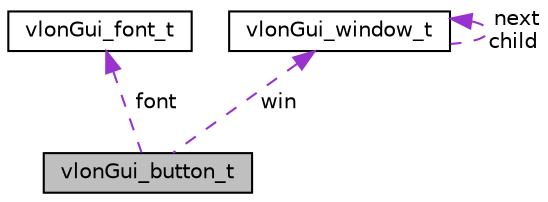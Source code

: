 digraph "vlonGui_button_t"
{
  edge [fontname="Helvetica",fontsize="10",labelfontname="Helvetica",labelfontsize="10"];
  node [fontname="Helvetica",fontsize="10",shape=record];
  Node1 [label="vlonGui_button_t",height=0.2,width=0.4,color="black", fillcolor="grey75", style="filled", fontcolor="black"];
  Node2 -> Node1 [dir="back",color="darkorchid3",fontsize="10",style="dashed",label=" font" ,fontname="Helvetica"];
  Node2 [label="vlonGui_font_t",height=0.2,width=0.4,color="black", fillcolor="white", style="filled",URL="$structvlonGui__font__t.html"];
  Node3 -> Node1 [dir="back",color="darkorchid3",fontsize="10",style="dashed",label=" win" ,fontname="Helvetica"];
  Node3 [label="vlonGui_window_t",height=0.2,width=0.4,color="black", fillcolor="white", style="filled",URL="$structvlonGui__window__t.html",tooltip="hfdugfgofugufuoauogu "];
  Node3 -> Node3 [dir="back",color="darkorchid3",fontsize="10",style="dashed",label=" next\nchild" ,fontname="Helvetica"];
}
